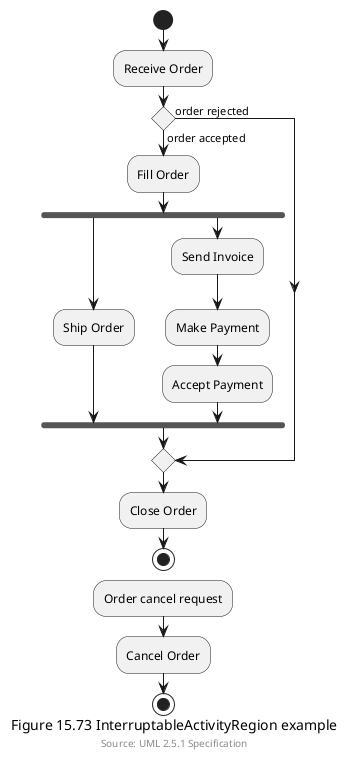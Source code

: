 @startuml
start
:Receive Order;
if () then (order accepted)
:Fill Order;
fork
:Ship Order;
fork again
:Send Invoice;
:Make Payment;
:Accept Payment;
endfork
else (order rejected)
endif
:Close Order;
stop
:Order cancel request;
:Cancel Order;
stop
caption Figure 15.73 InterruptableActivityRegion example
footer Source: UML 2.5.1 Specification
@enduml
